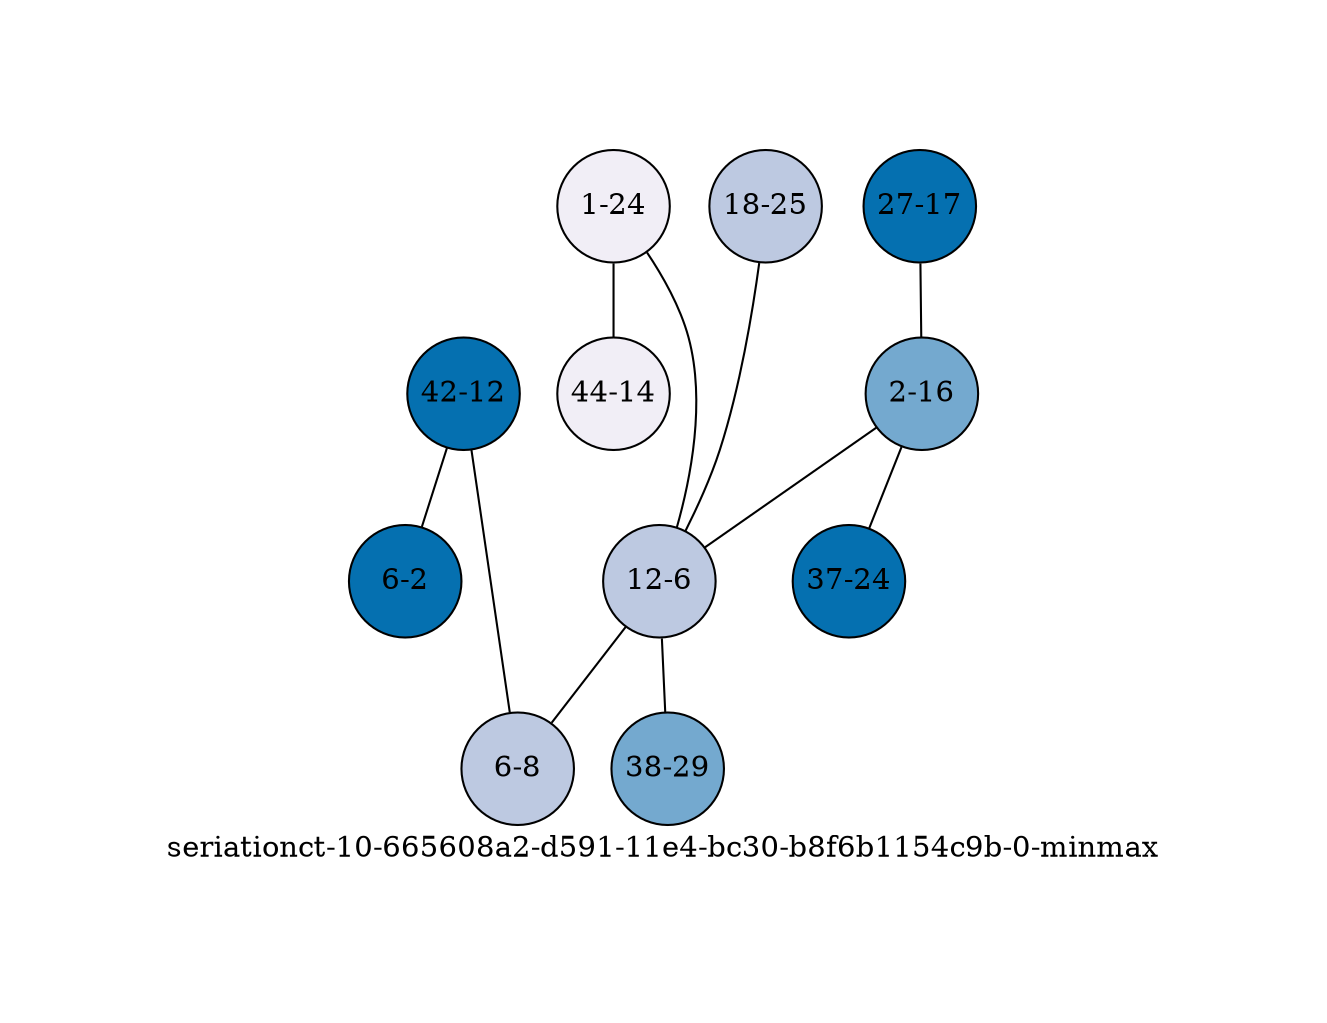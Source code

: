 strict graph "seriationct-10-665608a2-d591-11e4-bc30-b8f6b1154c9b-0-minmax" {
labelloc=b;
ratio=auto;
pad="1.0";
label="seriationct-10-665608a2-d591-11e4-bc30-b8f6b1154c9b-0-minmax";
node [width="0.75", style=filled, fixedsize=true, height="0.75", shape=circle, label=""];
0 [xCoordinate="25.0", appears_in_slice=3, yCoordinate="18.0", colorscheme=pubu4, short_label="18-25", label="18-25", fillcolor=2, id=0, size="576.50296551"];
1 [xCoordinate="17.0", appears_in_slice=1, yCoordinate="27.0", colorscheme=pubu4, short_label="27-17", label="27-17", fillcolor=4, id=1, size="341.217793596"];
2 [xCoordinate="24.0", appears_in_slice=4, yCoordinate="1.0", colorscheme=pubu4, short_label="1-24", label="1-24", fillcolor=1, id=2, size="686.485650024"];
3 [xCoordinate="16.0", appears_in_slice=2, yCoordinate="2.0", colorscheme=pubu4, short_label="2-16", label="2-16", fillcolor=3, id=3, size="451.61135405"];
4 [xCoordinate="12.0", appears_in_slice=1, yCoordinate="42.0", colorscheme=pubu4, short_label="42-12", label="42-12", fillcolor=4, id=4, size="470.643714532"];
5 [xCoordinate="6.0", appears_in_slice=3, yCoordinate="12.0", colorscheme=pubu4, short_label="12-6", label="12-6", fillcolor=2, id=5, size="576.50296551"];
6 [xCoordinate="8.0", appears_in_slice=3, yCoordinate="6.0", colorscheme=pubu4, short_label="6-8", label="6-8", fillcolor=2, id=6, size="576.50296551"];
7 [xCoordinate="14.0", appears_in_slice=4, yCoordinate="44.0", colorscheme=pubu4, short_label="44-14", label="44-14", fillcolor=1, id=7, size="686.485650024"];
8 [xCoordinate="2.0", appears_in_slice=1, yCoordinate="6.0", colorscheme=pubu4, short_label="6-2", label="6-2", fillcolor=4, id=8, size="341.217793596"];
9 [xCoordinate="24.0", appears_in_slice=1, yCoordinate="37.0", colorscheme=pubu4, short_label="37-24", label="37-24", fillcolor=4, id=9, size="341.217793596"];
10 [xCoordinate="29.0", appears_in_slice=2, yCoordinate="38.0", colorscheme=pubu4, short_label="38-29", label="38-29", fillcolor=3, id=10, size="451.61135405"];
0 -- 5  [inverseweight="11.5060323642", weight="0.0869109323132"];
1 -- 3  [inverseweight="2.53590777595", weight="0.394336106968"];
2 -- 5  [inverseweight="3.49302709525", weight="0.286284638719"];
2 -- 7  [inverseweight="7.89781044235", weight="0.12661737165"];
3 -- 5  [inverseweight="6.68581747548", weight="0.149570341049"];
3 -- 9  [inverseweight="2.3670080196", weight="0.422474276268"];
4 -- 8  [inverseweight="3.79481588752", weight="0.263517395742"];
4 -- 6  [inverseweight="3.31821415198", weight="0.301366926364"];
5 -- 10  [inverseweight="7.17646332886", weight="0.139344403249"];
5 -- 6  [inverseweight="6.4249486224", weight="0.15564326795"];
}
